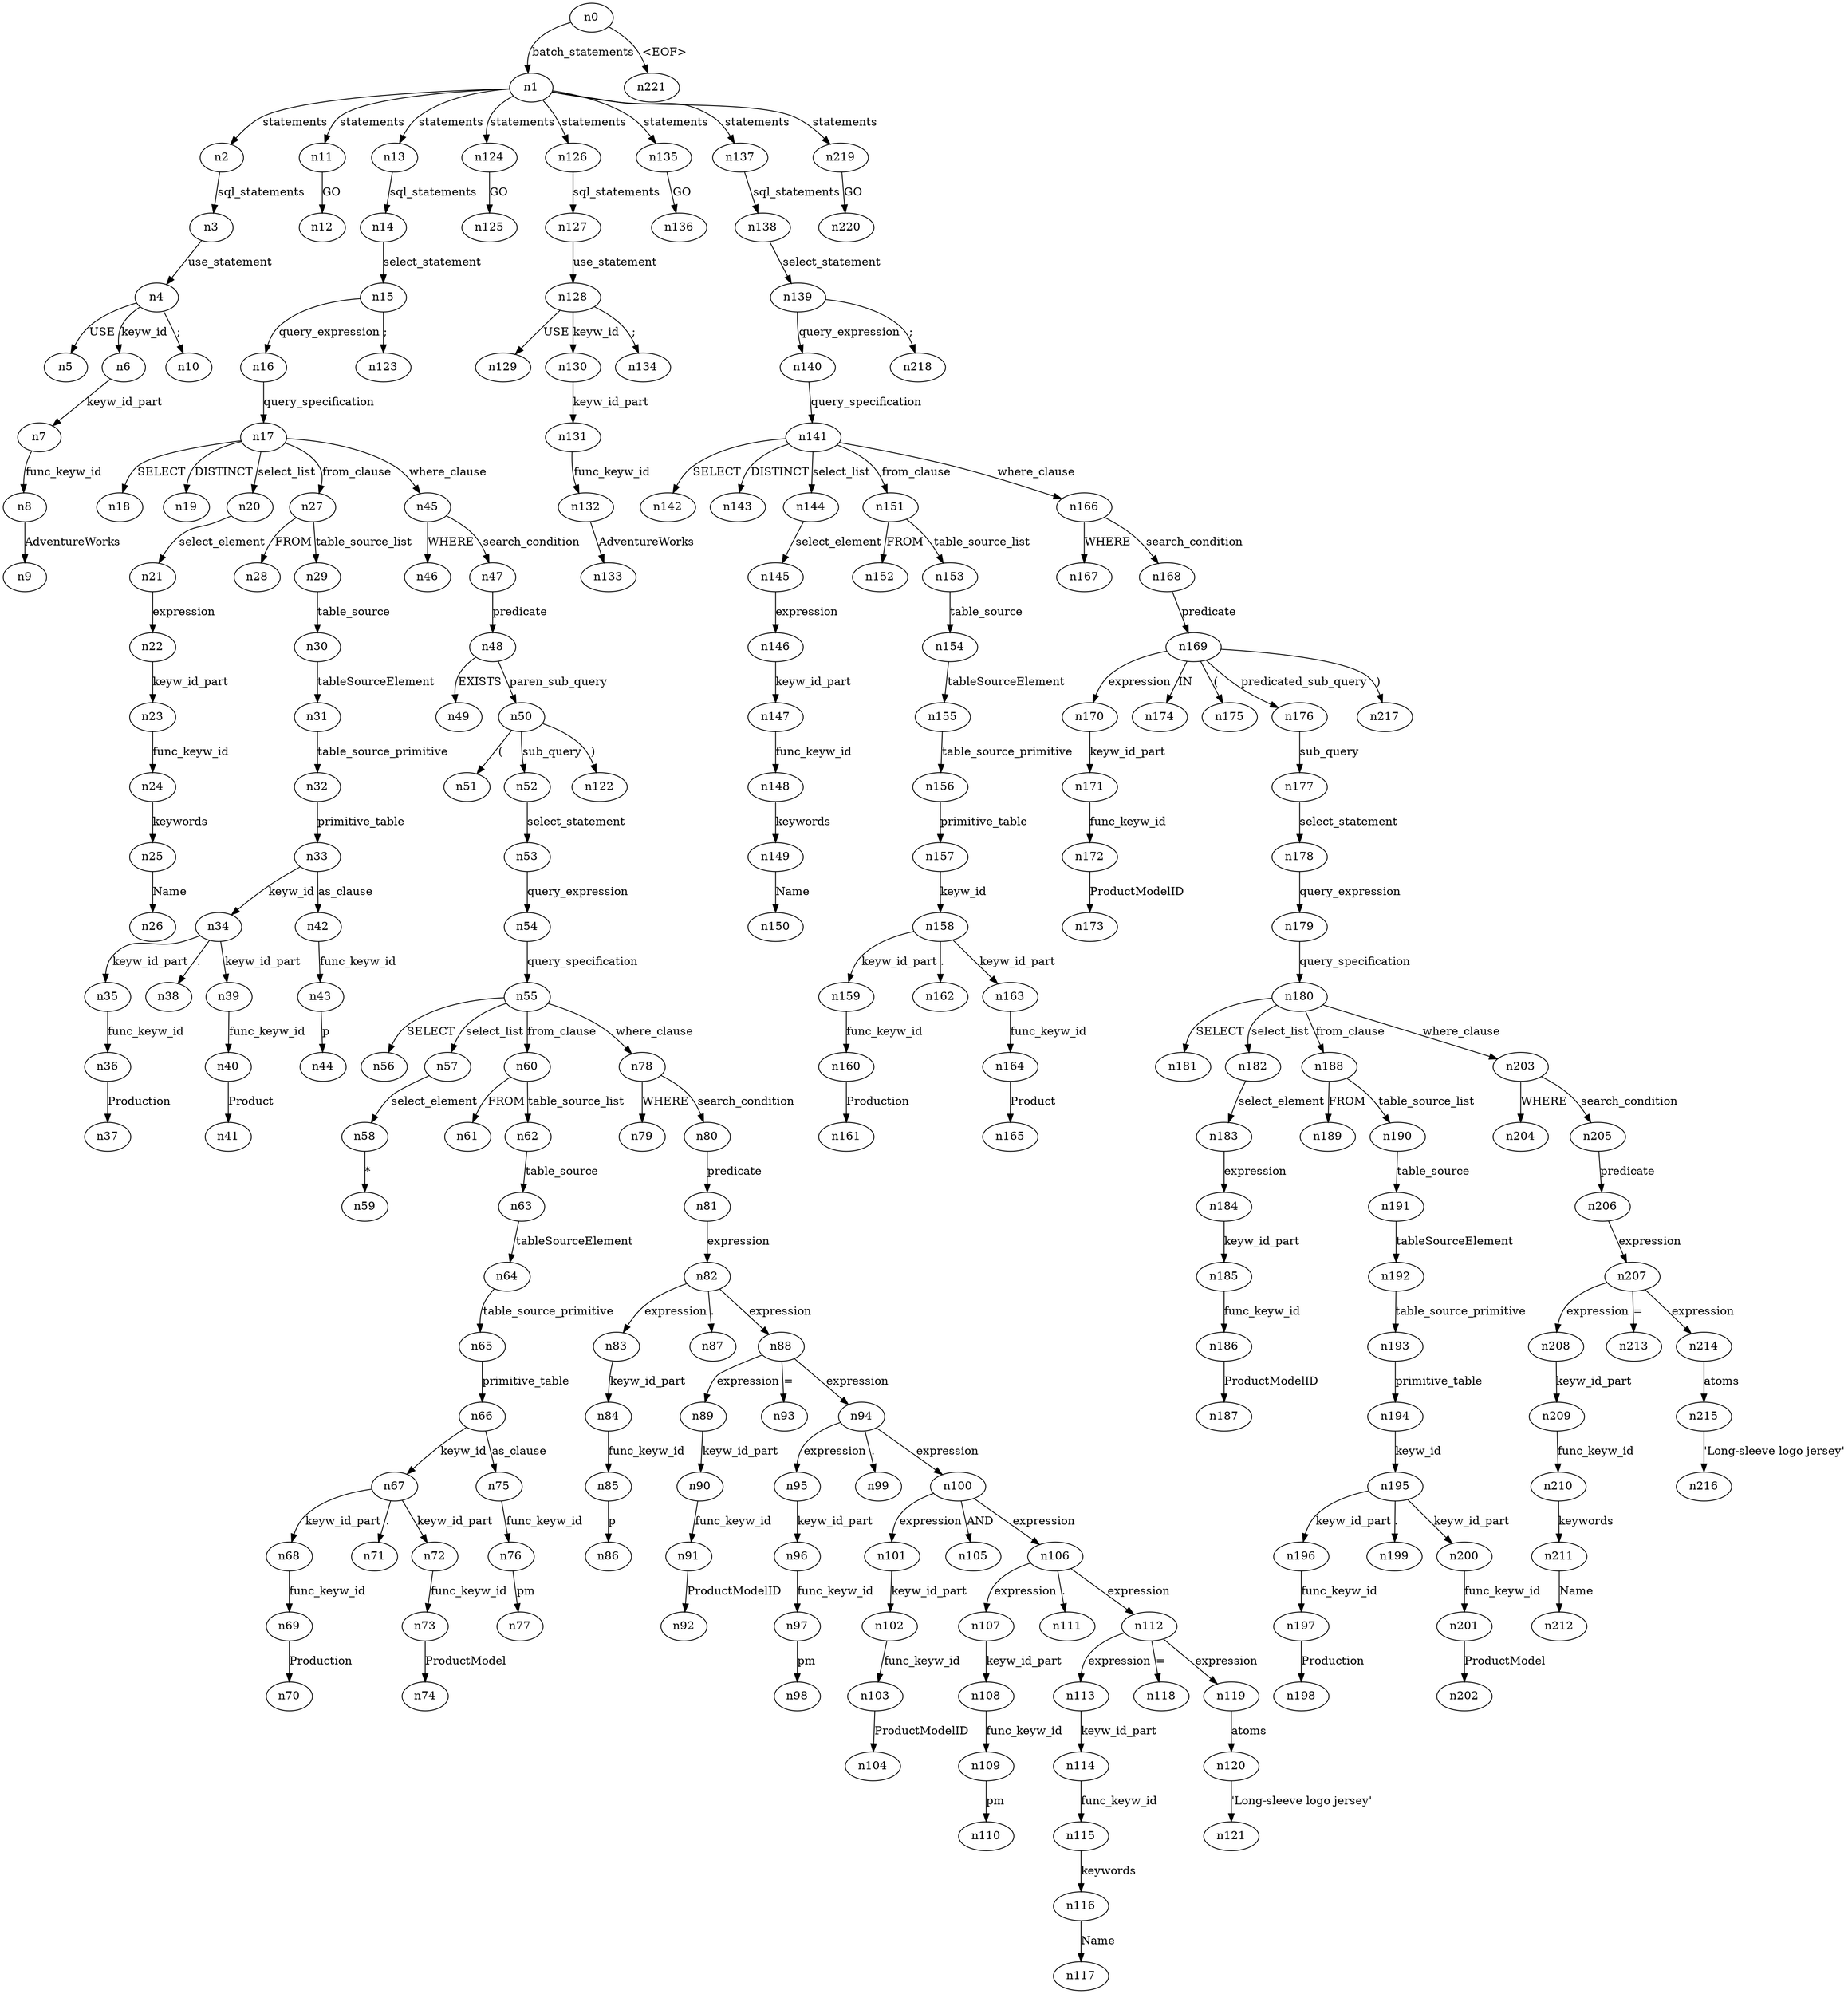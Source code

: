 digraph ParseTree {
  n0 -> n1 [label="batch_statements"];
  n1 -> n2 [label="statements"];
  n2 -> n3 [label="sql_statements"];
  n3 -> n4 [label="use_statement"];
  n4 -> n5 [label="USE"];
  n4 -> n6 [label="keyw_id"];
  n6 -> n7 [label="keyw_id_part"];
  n7 -> n8 [label="func_keyw_id"];
  n8 -> n9 [label="AdventureWorks"];
  n4 -> n10 [label=";"];
  n1 -> n11 [label="statements"];
  n11 -> n12 [label="GO"];
  n1 -> n13 [label="statements"];
  n13 -> n14 [label="sql_statements"];
  n14 -> n15 [label="select_statement"];
  n15 -> n16 [label="query_expression"];
  n16 -> n17 [label="query_specification"];
  n17 -> n18 [label="SELECT"];
  n17 -> n19 [label="DISTINCT"];
  n17 -> n20 [label="select_list"];
  n20 -> n21 [label="select_element"];
  n21 -> n22 [label="expression"];
  n22 -> n23 [label="keyw_id_part"];
  n23 -> n24 [label="func_keyw_id"];
  n24 -> n25 [label="keywords"];
  n25 -> n26 [label="Name"];
  n17 -> n27 [label="from_clause"];
  n27 -> n28 [label="FROM"];
  n27 -> n29 [label="table_source_list"];
  n29 -> n30 [label="table_source"];
  n30 -> n31 [label="tableSourceElement"];
  n31 -> n32 [label="table_source_primitive"];
  n32 -> n33 [label="primitive_table"];
  n33 -> n34 [label="keyw_id"];
  n34 -> n35 [label="keyw_id_part"];
  n35 -> n36 [label="func_keyw_id"];
  n36 -> n37 [label="Production"];
  n34 -> n38 [label="."];
  n34 -> n39 [label="keyw_id_part"];
  n39 -> n40 [label="func_keyw_id"];
  n40 -> n41 [label="Product"];
  n33 -> n42 [label="as_clause"];
  n42 -> n43 [label="func_keyw_id"];
  n43 -> n44 [label="p"];
  n17 -> n45 [label="where_clause"];
  n45 -> n46 [label="WHERE"];
  n45 -> n47 [label="search_condition"];
  n47 -> n48 [label="predicate"];
  n48 -> n49 [label="EXISTS"];
  n48 -> n50 [label="paren_sub_query"];
  n50 -> n51 [label="("];
  n50 -> n52 [label="sub_query"];
  n52 -> n53 [label="select_statement"];
  n53 -> n54 [label="query_expression"];
  n54 -> n55 [label="query_specification"];
  n55 -> n56 [label="SELECT"];
  n55 -> n57 [label="select_list"];
  n57 -> n58 [label="select_element"];
  n58 -> n59 [label="*"];
  n55 -> n60 [label="from_clause"];
  n60 -> n61 [label="FROM"];
  n60 -> n62 [label="table_source_list"];
  n62 -> n63 [label="table_source"];
  n63 -> n64 [label="tableSourceElement"];
  n64 -> n65 [label="table_source_primitive"];
  n65 -> n66 [label="primitive_table"];
  n66 -> n67 [label="keyw_id"];
  n67 -> n68 [label="keyw_id_part"];
  n68 -> n69 [label="func_keyw_id"];
  n69 -> n70 [label="Production"];
  n67 -> n71 [label="."];
  n67 -> n72 [label="keyw_id_part"];
  n72 -> n73 [label="func_keyw_id"];
  n73 -> n74 [label="ProductModel"];
  n66 -> n75 [label="as_clause"];
  n75 -> n76 [label="func_keyw_id"];
  n76 -> n77 [label="pm"];
  n55 -> n78 [label="where_clause"];
  n78 -> n79 [label="WHERE"];
  n78 -> n80 [label="search_condition"];
  n80 -> n81 [label="predicate"];
  n81 -> n82 [label="expression"];
  n82 -> n83 [label="expression"];
  n83 -> n84 [label="keyw_id_part"];
  n84 -> n85 [label="func_keyw_id"];
  n85 -> n86 [label="p"];
  n82 -> n87 [label="."];
  n82 -> n88 [label="expression"];
  n88 -> n89 [label="expression"];
  n89 -> n90 [label="keyw_id_part"];
  n90 -> n91 [label="func_keyw_id"];
  n91 -> n92 [label="ProductModelID"];
  n88 -> n93 [label="="];
  n88 -> n94 [label="expression"];
  n94 -> n95 [label="expression"];
  n95 -> n96 [label="keyw_id_part"];
  n96 -> n97 [label="func_keyw_id"];
  n97 -> n98 [label="pm"];
  n94 -> n99 [label="."];
  n94 -> n100 [label="expression"];
  n100 -> n101 [label="expression"];
  n101 -> n102 [label="keyw_id_part"];
  n102 -> n103 [label="func_keyw_id"];
  n103 -> n104 [label="ProductModelID"];
  n100 -> n105 [label="AND"];
  n100 -> n106 [label="expression"];
  n106 -> n107 [label="expression"];
  n107 -> n108 [label="keyw_id_part"];
  n108 -> n109 [label="func_keyw_id"];
  n109 -> n110 [label="pm"];
  n106 -> n111 [label="."];
  n106 -> n112 [label="expression"];
  n112 -> n113 [label="expression"];
  n113 -> n114 [label="keyw_id_part"];
  n114 -> n115 [label="func_keyw_id"];
  n115 -> n116 [label="keywords"];
  n116 -> n117 [label="Name"];
  n112 -> n118 [label="="];
  n112 -> n119 [label="expression"];
  n119 -> n120 [label="atoms"];
  n120 -> n121 [label="'Long-sleeve logo jersey'"];
  n50 -> n122 [label=")"];
  n15 -> n123 [label=";"];
  n1 -> n124 [label="statements"];
  n124 -> n125 [label="GO"];
  n1 -> n126 [label="statements"];
  n126 -> n127 [label="sql_statements"];
  n127 -> n128 [label="use_statement"];
  n128 -> n129 [label="USE"];
  n128 -> n130 [label="keyw_id"];
  n130 -> n131 [label="keyw_id_part"];
  n131 -> n132 [label="func_keyw_id"];
  n132 -> n133 [label="AdventureWorks"];
  n128 -> n134 [label=";"];
  n1 -> n135 [label="statements"];
  n135 -> n136 [label="GO"];
  n1 -> n137 [label="statements"];
  n137 -> n138 [label="sql_statements"];
  n138 -> n139 [label="select_statement"];
  n139 -> n140 [label="query_expression"];
  n140 -> n141 [label="query_specification"];
  n141 -> n142 [label="SELECT"];
  n141 -> n143 [label="DISTINCT"];
  n141 -> n144 [label="select_list"];
  n144 -> n145 [label="select_element"];
  n145 -> n146 [label="expression"];
  n146 -> n147 [label="keyw_id_part"];
  n147 -> n148 [label="func_keyw_id"];
  n148 -> n149 [label="keywords"];
  n149 -> n150 [label="Name"];
  n141 -> n151 [label="from_clause"];
  n151 -> n152 [label="FROM"];
  n151 -> n153 [label="table_source_list"];
  n153 -> n154 [label="table_source"];
  n154 -> n155 [label="tableSourceElement"];
  n155 -> n156 [label="table_source_primitive"];
  n156 -> n157 [label="primitive_table"];
  n157 -> n158 [label="keyw_id"];
  n158 -> n159 [label="keyw_id_part"];
  n159 -> n160 [label="func_keyw_id"];
  n160 -> n161 [label="Production"];
  n158 -> n162 [label="."];
  n158 -> n163 [label="keyw_id_part"];
  n163 -> n164 [label="func_keyw_id"];
  n164 -> n165 [label="Product"];
  n141 -> n166 [label="where_clause"];
  n166 -> n167 [label="WHERE"];
  n166 -> n168 [label="search_condition"];
  n168 -> n169 [label="predicate"];
  n169 -> n170 [label="expression"];
  n170 -> n171 [label="keyw_id_part"];
  n171 -> n172 [label="func_keyw_id"];
  n172 -> n173 [label="ProductModelID"];
  n169 -> n174 [label="IN"];
  n169 -> n175 [label="("];
  n169 -> n176 [label="predicated_sub_query"];
  n176 -> n177 [label="sub_query"];
  n177 -> n178 [label="select_statement"];
  n178 -> n179 [label="query_expression"];
  n179 -> n180 [label="query_specification"];
  n180 -> n181 [label="SELECT"];
  n180 -> n182 [label="select_list"];
  n182 -> n183 [label="select_element"];
  n183 -> n184 [label="expression"];
  n184 -> n185 [label="keyw_id_part"];
  n185 -> n186 [label="func_keyw_id"];
  n186 -> n187 [label="ProductModelID"];
  n180 -> n188 [label="from_clause"];
  n188 -> n189 [label="FROM"];
  n188 -> n190 [label="table_source_list"];
  n190 -> n191 [label="table_source"];
  n191 -> n192 [label="tableSourceElement"];
  n192 -> n193 [label="table_source_primitive"];
  n193 -> n194 [label="primitive_table"];
  n194 -> n195 [label="keyw_id"];
  n195 -> n196 [label="keyw_id_part"];
  n196 -> n197 [label="func_keyw_id"];
  n197 -> n198 [label="Production"];
  n195 -> n199 [label="."];
  n195 -> n200 [label="keyw_id_part"];
  n200 -> n201 [label="func_keyw_id"];
  n201 -> n202 [label="ProductModel"];
  n180 -> n203 [label="where_clause"];
  n203 -> n204 [label="WHERE"];
  n203 -> n205 [label="search_condition"];
  n205 -> n206 [label="predicate"];
  n206 -> n207 [label="expression"];
  n207 -> n208 [label="expression"];
  n208 -> n209 [label="keyw_id_part"];
  n209 -> n210 [label="func_keyw_id"];
  n210 -> n211 [label="keywords"];
  n211 -> n212 [label="Name"];
  n207 -> n213 [label="="];
  n207 -> n214 [label="expression"];
  n214 -> n215 [label="atoms"];
  n215 -> n216 [label="'Long-sleeve logo jersey'"];
  n169 -> n217 [label=")"];
  n139 -> n218 [label=";"];
  n1 -> n219 [label="statements"];
  n219 -> n220 [label="GO"];
  n0 -> n221 [label="<EOF>"];
}